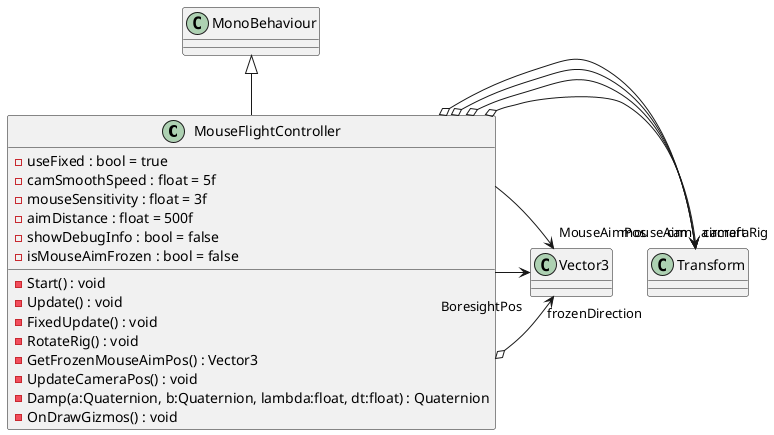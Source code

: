 @startuml
class MouseFlightController {
    - useFixed : bool = true
    - camSmoothSpeed : float = 5f
    - mouseSensitivity : float = 3f
    - aimDistance : float = 500f
    - showDebugInfo : bool = false
    - isMouseAimFrozen : bool = false
    - Start() : void
    - Update() : void
    - FixedUpdate() : void
    - RotateRig() : void
    - GetFrozenMouseAimPos() : Vector3
    - UpdateCameraPos() : void
    - Damp(a:Quaternion, b:Quaternion, lambda:float, dt:float) : Quaternion
    - OnDrawGizmos() : void
}
MonoBehaviour <|-- MouseFlightController
MouseFlightController o-> "aircraft" Transform
MouseFlightController o-> "mouseAim" Transform
MouseFlightController o-> "cameraRig" Transform
MouseFlightController o-> "cam" Transform
MouseFlightController o-> "frozenDirection" Vector3
MouseFlightController --> "BoresightPos" Vector3
MouseFlightController --> "MouseAimPos" Vector3
@enduml
